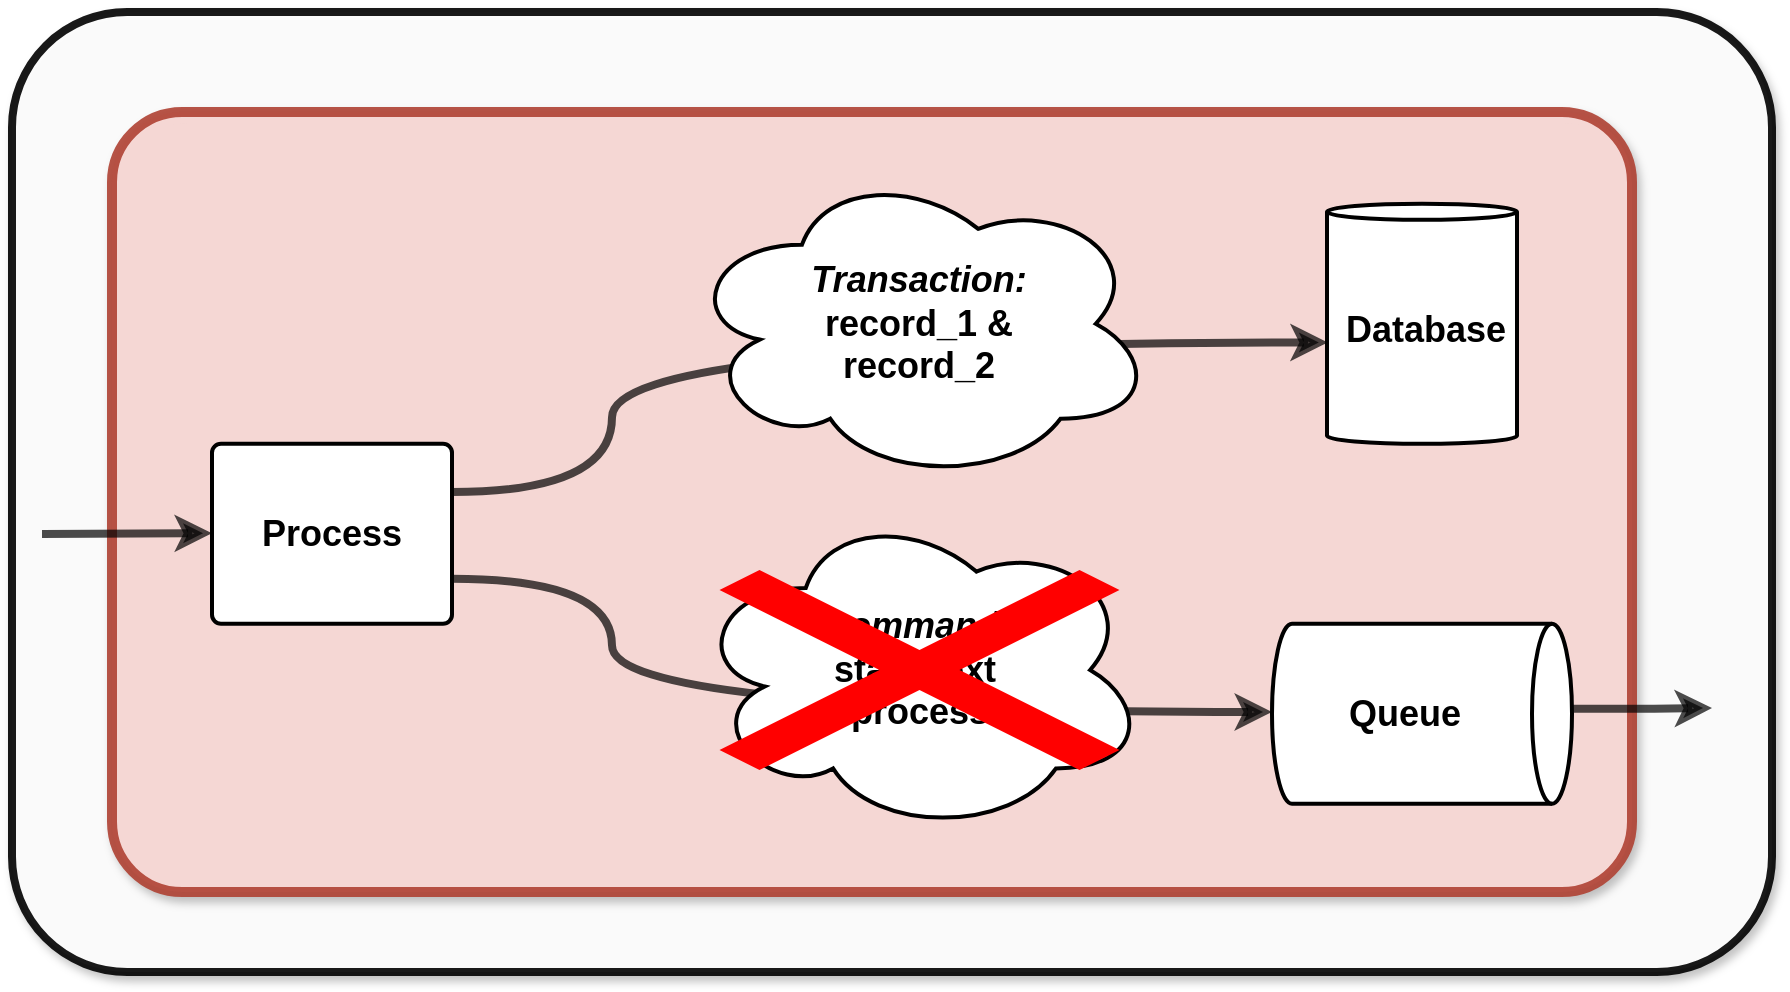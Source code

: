 <mxfile>
    <diagram name="Page-1" id="lMXFKlL8Bwvw9kg3FBqw">
        <mxGraphModel dx="642" dy="1663" grid="1" gridSize="10" guides="1" tooltips="1" connect="1" arrows="1" fold="1" page="1" pageScale="1" pageWidth="850" pageHeight="1100" background="none" math="0" shadow="0">
            <root>
                <mxCell id="0"/>
                <mxCell id="1" style="" parent="0"/>
                <mxCell id="GoKNf1hH-Z8f_osksqzi-78" value="" style="rounded=1;whiteSpace=wrap;html=1;fontFamily=Helvetica;fontSize=11;fontColor=#000000;labelBackgroundColor=default;resizable=1;fillColor=#FFFFFF;opacity=90;strokeColor=#000000;strokeWidth=4;align=center;verticalAlign=middle;arcSize=12;movable=1;rotatable=1;deletable=1;editable=1;connectable=1;shadow=1;" parent="1" vertex="1">
                    <mxGeometry x="130" y="-800" width="880" height="480" as="geometry"/>
                </mxCell>
                <mxCell id="3" value="" style="rounded=1;whiteSpace=wrap;html=1;shadow=1;opacity=90;fontSize=20;verticalAlign=top;fillColor=#fad9d5;strokeColor=#ae4132;spacing=0;arcSize=9;strokeWidth=5;spacingTop=10;spacingLeft=10;spacingRight=10;" parent="1" vertex="1">
                    <mxGeometry x="180" y="-750" width="760" height="390" as="geometry"/>
                </mxCell>
                <mxCell id="em2XX1OPzqwU3cxCynbA-2" value="" style="group" parent="1" vertex="1" connectable="0">
                    <mxGeometry x="140" y="-800" width="840" height="411" as="geometry"/>
                </mxCell>
                <mxCell id="em2XX1OPzqwU3cxCynbA-4" style="edgeStyle=orthogonalEdgeStyle;rounded=1;orthogonalLoop=1;jettySize=auto;html=1;exitX=1;exitY=0;exitDx=0;exitDy=42.5;exitPerimeter=0;opacity=70;strokeColor=#000000;strokeWidth=4;align=center;verticalAlign=middle;arcSize=12;fontFamily=Helvetica;fontSize=11;fontColor=#000000;labelBackgroundColor=default;resizable=1;startArrow=none;endArrow=classic;endFill=1;curved=0;" parent="em2XX1OPzqwU3cxCynbA-2" source="GoKNf1hH-Z8f_osksqzi-56" edge="1">
                    <mxGeometry relative="1" as="geometry">
                        <mxPoint x="840" y="348" as="targetPoint"/>
                    </mxGeometry>
                </mxCell>
                <mxCell id="GoKNf1hH-Z8f_osksqzi-56" value="Queue" style="html=1;overflow=block;blockSpacing=1;whiteSpace=wrap;shape=cylinder3;direction=south;size=10;anchorPointDirection=0;boundedLbl=1;fontSize=18;spacing=9;strokeColor=#000000;rounded=1;absoluteArcSize=1;arcSize=9;fillColor=#FFFFFF;strokeWidth=2;lucidId=YW3Kj~0P2WnY;fontColor=#000000;movable=1;resizable=1;rotatable=1;deletable=1;editable=1;locked=0;connectable=1;align=center;verticalAlign=middle;fontFamily=Helvetica;fontStyle=1;" parent="em2XX1OPzqwU3cxCynbA-2" vertex="1">
                    <mxGeometry x="620" y="305.88" width="150" height="90" as="geometry"/>
                </mxCell>
                <mxCell id="GoKNf1hH-Z8f_osksqzi-57" value="Process" style="html=1;overflow=block;blockSpacing=1;whiteSpace=wrap;fontSize=18;spacing=9;rounded=1;absoluteArcSize=1;arcSize=9;strokeWidth=2;lucidId=YW3KcYp1MhGA;movable=1;resizable=1;rotatable=1;deletable=1;editable=1;locked=0;connectable=1;fillColor=#FFFFFF;fontColor=#000000;strokeColor=#000000;align=center;verticalAlign=middle;fontFamily=Helvetica;fontStyle=1;" parent="em2XX1OPzqwU3cxCynbA-2" vertex="1">
                    <mxGeometry x="90" y="215.88" width="120" height="90" as="geometry"/>
                </mxCell>
                <mxCell id="GoKNf1hH-Z8f_osksqzi-58" value="" style="html=1;jettySize=18;whiteSpace=wrap;fontSize=11;strokeColor=#000000;strokeOpacity=100;strokeWidth=4;rounded=1;arcSize=12;edgeStyle=orthogonalEdgeStyle;startArrow=none;endArrow=classic;endFill=1;entryX=0.004;entryY=0.578;entryPerimeter=0;lucidId=YW3KZ0~PzFLt;movable=1;resizable=1;rotatable=1;deletable=1;editable=1;locked=0;connectable=1;entryDx=0;entryDy=0;opacity=70;align=center;verticalAlign=middle;fontFamily=Helvetica;fontColor=#000000;labelBackgroundColor=default;curved=1;" parent="em2XX1OPzqwU3cxCynbA-2" target="GoKNf1hH-Z8f_osksqzi-60" edge="1">
                    <mxGeometry width="100" height="100" relative="1" as="geometry">
                        <Array as="points">
                            <mxPoint x="290" y="240"/>
                            <mxPoint x="290" y="165"/>
                        </Array>
                        <mxPoint x="210" y="240" as="sourcePoint"/>
                        <mxPoint x="381.88" y="163.288" as="targetPoint"/>
                    </mxGeometry>
                </mxCell>
                <mxCell id="GoKNf1hH-Z8f_osksqzi-59" value="" style="html=1;jettySize=18;whiteSpace=wrap;fontSize=11;strokeColor=#000000;strokeOpacity=100;strokeWidth=4;rounded=1;arcSize=12;edgeStyle=orthogonalEdgeStyle;startArrow=none;endArrow=classic;endFill=1;exitX=1;exitY=0.75;lucidId=YW3KdxEAY-yI;movable=1;resizable=1;rotatable=1;deletable=1;editable=1;locked=0;connectable=1;exitDx=0;exitDy=0;opacity=70;align=center;verticalAlign=middle;fontFamily=Helvetica;fontColor=#000000;labelBackgroundColor=default;curved=1;entryX=0;entryY=0.5;entryDx=0;entryDy=0;entryPerimeter=0;" parent="em2XX1OPzqwU3cxCynbA-2" source="GoKNf1hH-Z8f_osksqzi-57" target="GoKNf1hH-Z8f_osksqzi-56" edge="1">
                    <mxGeometry width="100" height="100" relative="1" as="geometry">
                        <Array as="points">
                            <mxPoint x="290" y="283"/>
                            <mxPoint x="290" y="350"/>
                            <mxPoint x="620" y="350"/>
                        </Array>
                        <mxPoint x="215.0" y="255" as="sourcePoint"/>
                        <mxPoint x="620" y="322" as="targetPoint"/>
                    </mxGeometry>
                </mxCell>
                <mxCell id="GoKNf1hH-Z8f_osksqzi-60" value="Database" style="html=1;overflow=block;blockSpacing=1;whiteSpace=wrap;shape=cylinder3;size=4;anchorPointDirection=0;boundedLbl=1;fontSize=18;spacing=9;strokeColor=#000000;rounded=1;absoluteArcSize=1;arcSize=9;fillColor=#FFFFFF;strokeWidth=2;lucidId=YW3Kp418ABGM;fontColor=#000000;movable=1;resizable=1;rotatable=1;deletable=1;editable=1;locked=0;connectable=1;align=center;verticalAlign=middle;fontFamily=Helvetica;fontStyle=1;" parent="em2XX1OPzqwU3cxCynbA-2" vertex="1">
                    <mxGeometry x="647.5" y="95.88" width="95" height="120" as="geometry"/>
                </mxCell>
                <mxCell id="em2XX1OPzqwU3cxCynbA-6" value="" style="endArrow=classic;html=1;rounded=1;opacity=70;strokeColor=#000000;strokeWidth=4;align=center;verticalAlign=middle;arcSize=12;fontFamily=Helvetica;fontSize=11;fontColor=#000000;labelBackgroundColor=default;resizable=1;startArrow=none;endFill=1;curved=0;" parent="em2XX1OPzqwU3cxCynbA-2" edge="1">
                    <mxGeometry width="50" height="50" relative="1" as="geometry">
                        <mxPoint x="5" y="261" as="sourcePoint"/>
                        <mxPoint x="90" y="260.61" as="targetPoint"/>
                    </mxGeometry>
                </mxCell>
                <mxCell id="GoKNf1hH-Z8f_osksqzi-55" value="&lt;i&gt;command: &lt;/i&gt;&lt;br&gt;&lt;div&gt;start next&amp;nbsp;&lt;/div&gt;&lt;div&gt;process&lt;/div&gt;" style="html=1;overflow=block;blockSpacing=1;whiteSpace=wrap;ellipse;shape=cloud;fontSize=18;spacing=9;strokeColor=#000000;strokeOpacity=100;fillOpacity=100;rounded=1;absoluteArcSize=1;arcSize=9;fillColor=#FFFFFF;strokeWidth=2;lucidId=YW3K_GFCVog0;movable=1;resizable=1;rotatable=1;deletable=1;editable=1;locked=0;connectable=1;align=center;verticalAlign=middle;fontFamily=Helvetica;fontColor=#000000;fontStyle=1;" parent="em2XX1OPzqwU3cxCynbA-2" vertex="1">
                    <mxGeometry x="330" y="247" width="227.5" height="164" as="geometry"/>
                </mxCell>
                <mxCell id="GoKNf1hH-Z8f_osksqzi-54" value="&lt;i&gt;Transaction:&lt;/i&gt;&lt;br&gt;record_1 &amp;amp;&lt;br&gt;record_2" style="html=1;overflow=block;blockSpacing=1;whiteSpace=wrap;ellipse;shape=cloud;fontSize=18;spacing=9;strokeColor=#000000;strokeOpacity=100;fillOpacity=100;rounded=1;absoluteArcSize=1;arcSize=9;fillColor=#FFFFFF;strokeWidth=2;lucidId=YW3KfiS4kU.2;movable=1;resizable=1;rotatable=1;deletable=1;editable=1;locked=0;connectable=1;align=center;verticalAlign=middle;fontFamily=Helvetica;fontColor=#000000;fontStyle=1;" parent="em2XX1OPzqwU3cxCynbA-2" vertex="1">
                    <mxGeometry x="326.25" y="76.76" width="235" height="158.24" as="geometry"/>
                </mxCell>
                <mxCell id="4" value="" style="shape=mxgraph.mockup.markup.redX;fillColor=#ff0000;html=1;shadow=0;whiteSpace=wrap;strokeColor=none;" vertex="1" parent="em2XX1OPzqwU3cxCynbA-2">
                    <mxGeometry x="343.75" y="279" width="200" height="100" as="geometry"/>
                </mxCell>
                <mxCell id="GoKNf1hH-Z8f_osksqzi-77" value="Untitled Layer" style="" parent="0"/>
            </root>
        </mxGraphModel>
    </diagram>
</mxfile>